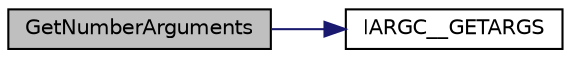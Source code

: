 digraph "GetNumberArguments"
{
  edge [fontname="Helvetica",fontsize="10",labelfontname="Helvetica",labelfontsize="10"];
  node [fontname="Helvetica",fontsize="10",shape=record];
  rankdir="LR";
  Node1 [label="GetNumberArguments",height=0.2,width=0.4,color="black", fillcolor="grey75", style="filled", fontcolor="black"];
  Node1 -> Node2 [color="midnightblue",fontsize="10",style="solid",fontname="Helvetica"];
  Node2 [label="IARGC__GETARGS",height=0.2,width=0.4,color="black", fillcolor="white", style="filled",URL="$d9/db6/_get_arguments_8hpp.html#a0f99c822de9ec5d1a688eb28ede101ae",tooltip="Define the fortran function to get the argc. "];
}
